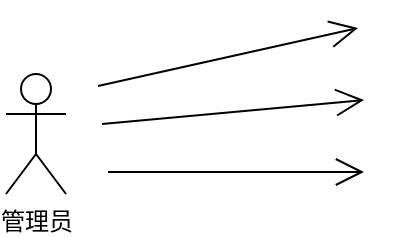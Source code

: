 <mxfile version="21.3.0" type="github">
  <diagram name="第 1 页" id="lcBI9wg8qsZxep6ZhU1a">
    <mxGraphModel dx="628" dy="321" grid="0" gridSize="10" guides="1" tooltips="1" connect="1" arrows="1" fold="1" page="1" pageScale="1" pageWidth="1169" pageHeight="827" math="0" shadow="0">
      <root>
        <mxCell id="0" />
        <mxCell id="1" parent="0" />
        <mxCell id="qL0ZNJY26akNSgKfBVuH-3" value="管理员" style="shape=umlActor;verticalLabelPosition=bottom;verticalAlign=top;html=1;" vertex="1" parent="1">
          <mxGeometry x="274" y="286" width="30" height="60" as="geometry" />
        </mxCell>
        <mxCell id="qL0ZNJY26akNSgKfBVuH-5" value="" style="endArrow=open;endFill=1;endSize=12;html=1;rounded=0;" edge="1" parent="1">
          <mxGeometry width="160" relative="1" as="geometry">
            <mxPoint x="320" y="292" as="sourcePoint" />
            <mxPoint x="450" y="263" as="targetPoint" />
          </mxGeometry>
        </mxCell>
        <mxCell id="qL0ZNJY26akNSgKfBVuH-6" value="" style="endArrow=open;endFill=1;endSize=12;html=1;rounded=0;" edge="1" parent="1">
          <mxGeometry width="160" relative="1" as="geometry">
            <mxPoint x="322" y="311" as="sourcePoint" />
            <mxPoint x="453" y="299" as="targetPoint" />
          </mxGeometry>
        </mxCell>
        <mxCell id="qL0ZNJY26akNSgKfBVuH-7" value="" style="endArrow=open;endFill=1;endSize=12;html=1;rounded=0;" edge="1" parent="1">
          <mxGeometry width="160" relative="1" as="geometry">
            <mxPoint x="325" y="335" as="sourcePoint" />
            <mxPoint x="453" y="335" as="targetPoint" />
          </mxGeometry>
        </mxCell>
      </root>
    </mxGraphModel>
  </diagram>
</mxfile>
